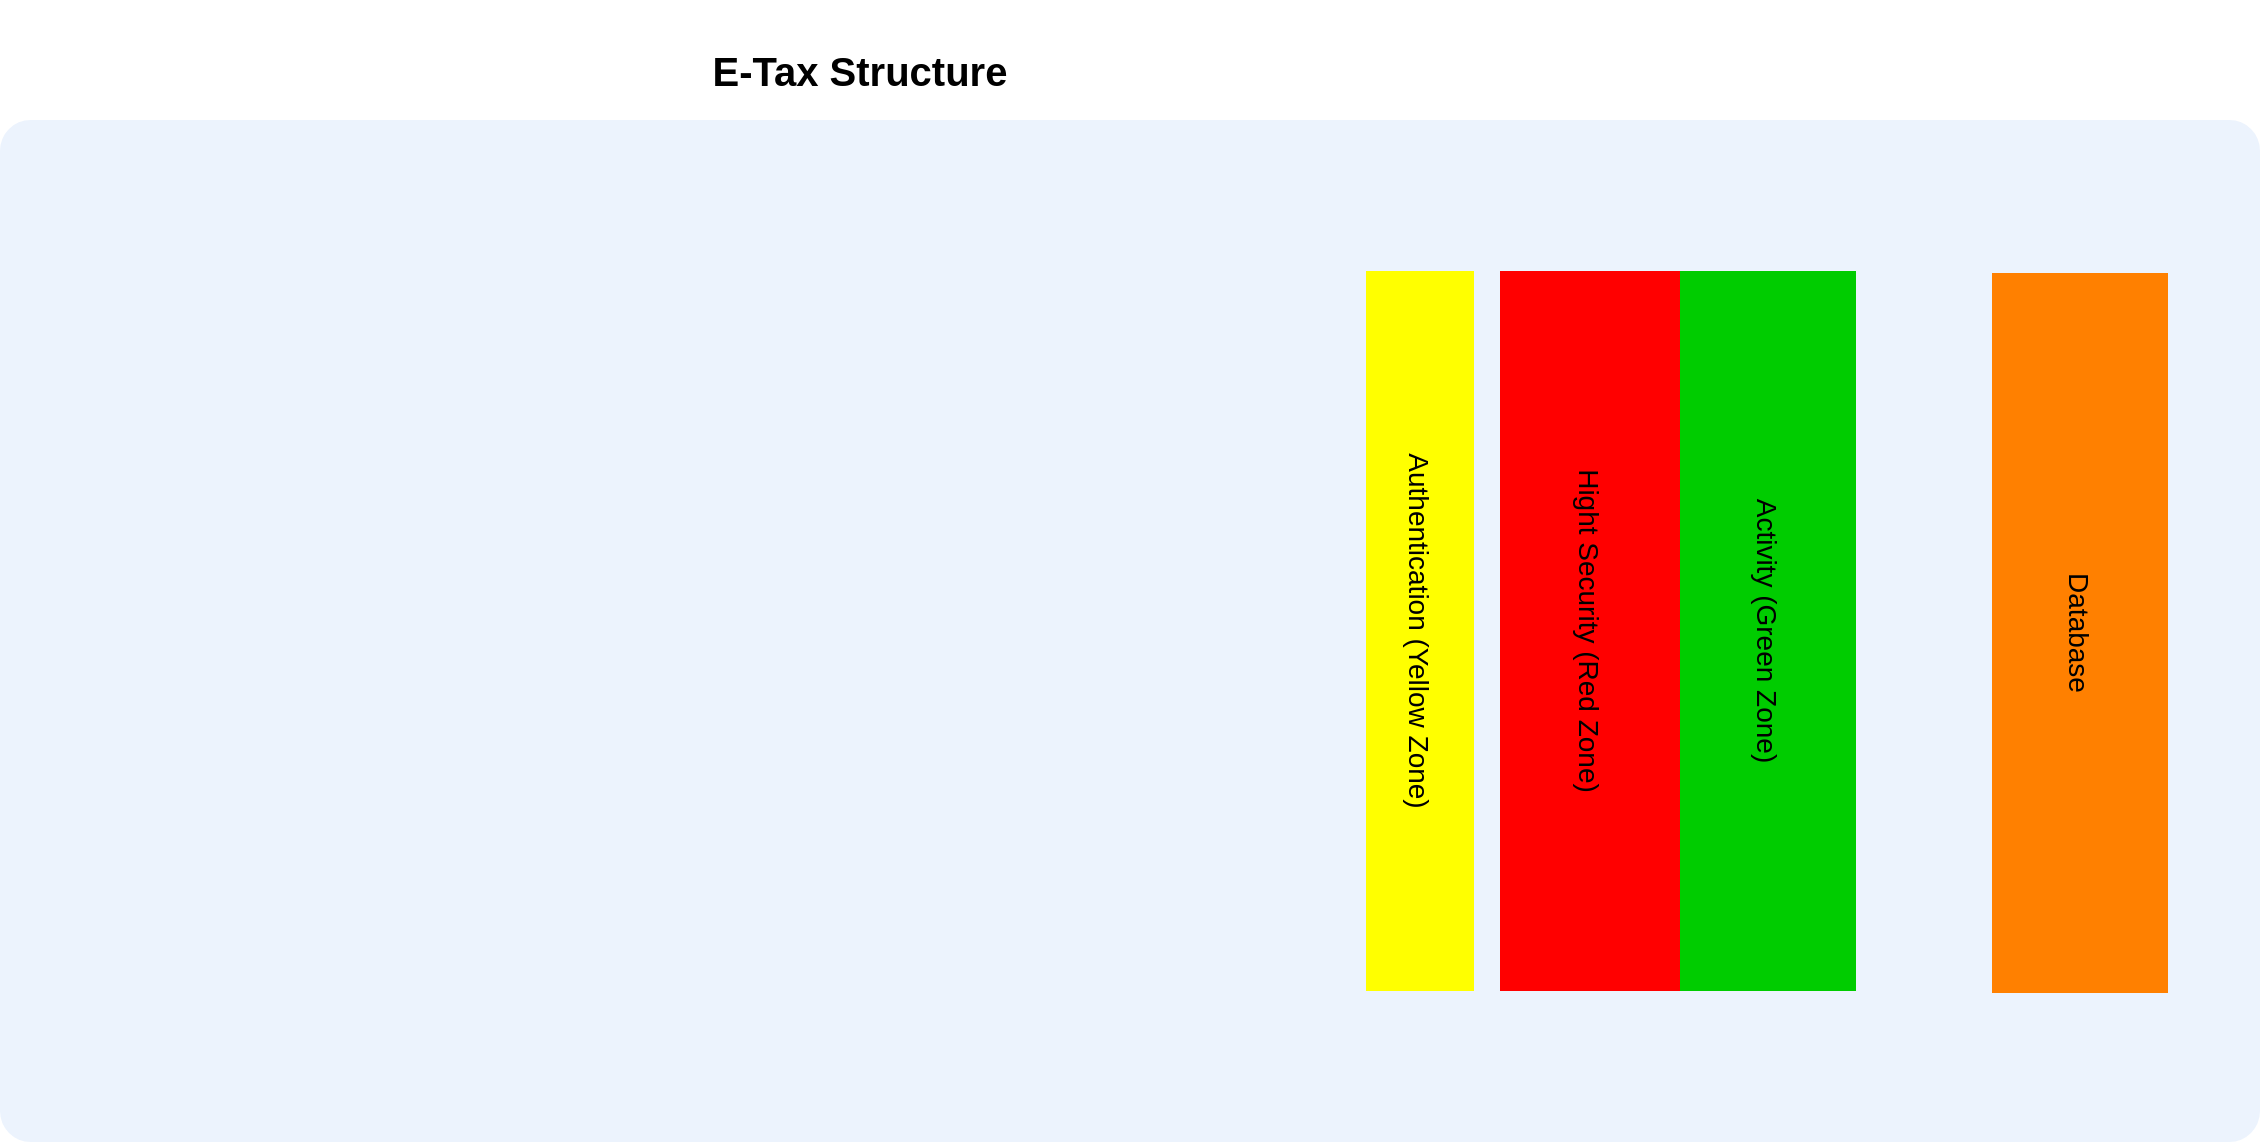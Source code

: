 <mxfile version="10.8.0" type="github"><diagram id="PLV-qCMO3cA54Ll05hI7" name="Page-1"><mxGraphModel dx="1220" dy="679" grid="1" gridSize="10" guides="1" tooltips="1" connect="1" arrows="1" fold="1" page="1" pageScale="1" pageWidth="1169" pageHeight="827" math="0" shadow="0"><root><mxCell id="0"/><mxCell id="1" parent="0"/><mxCell id="4-ckPs7uLOavXwWLIhGH-1" value="E-Tax Structure" style="text;html=1;strokeColor=none;fillColor=none;align=center;verticalAlign=middle;whiteSpace=wrap;rounded=0;fontStyle=1;fontSize=20;" vertex="1" parent="1"><mxGeometry x="320" y="20" width="260" height="70" as="geometry"/></mxCell><mxCell id="4-ckPs7uLOavXwWLIhGH-2" value="" style="rounded=1;whiteSpace=wrap;html=1;strokeColor=none;strokeWidth=1;fillColor=#dae8fc;fontSize=12;align=center;arcSize=3;opacity=50;" vertex="1" parent="1"><mxGeometry x="20" y="80" width="1130" height="511" as="geometry"/></mxCell><mxCell id="4-ckPs7uLOavXwWLIhGH-3" value="Hight Security (Red Zone)" style="whiteSpace=wrap;html=1;dashed=1;strokeColor=none;strokeWidth=2;fillColor=#FF0000;fontFamily=Helvetica;fontSize=14;fontColor=#000000;fontStyle=0;rotation=90;" vertex="1" parent="1"><mxGeometry x="635" y="290.5" width="360" height="90" as="geometry"/></mxCell><mxCell id="4-ckPs7uLOavXwWLIhGH-4" value="Activity (Green Zone)" style="whiteSpace=wrap;html=1;dashed=1;strokeColor=none;strokeWidth=2;fillColor=#00CC00;fontFamily=Helvetica;fontSize=14;fontColor=#000000;fontStyle=0;rotation=90;" vertex="1" parent="1"><mxGeometry x="724" y="291.5" width="360" height="88" as="geometry"/></mxCell><mxCell id="4-ckPs7uLOavXwWLIhGH-5" value="Database" style="whiteSpace=wrap;html=1;dashed=1;strokeColor=none;strokeWidth=2;fillColor=#FF8000;fontFamily=Helvetica;fontSize=14;fontColor=#000000;fontStyle=0;rotation=90;" vertex="1" parent="1"><mxGeometry x="880" y="292.5" width="360" height="88" as="geometry"/></mxCell><mxCell id="4-ckPs7uLOavXwWLIhGH-6" value="Authentication (Yellow Zone)" style="whiteSpace=wrap;html=1;dashed=1;strokeColor=none;strokeWidth=2;fillColor=#FFFF00;fontFamily=Helvetica;fontSize=14;fontColor=#000000;fontStyle=0;rotation=90;" vertex="1" parent="1"><mxGeometry x="550" y="308.5" width="360" height="54" as="geometry"/></mxCell></root></mxGraphModel></diagram></mxfile>